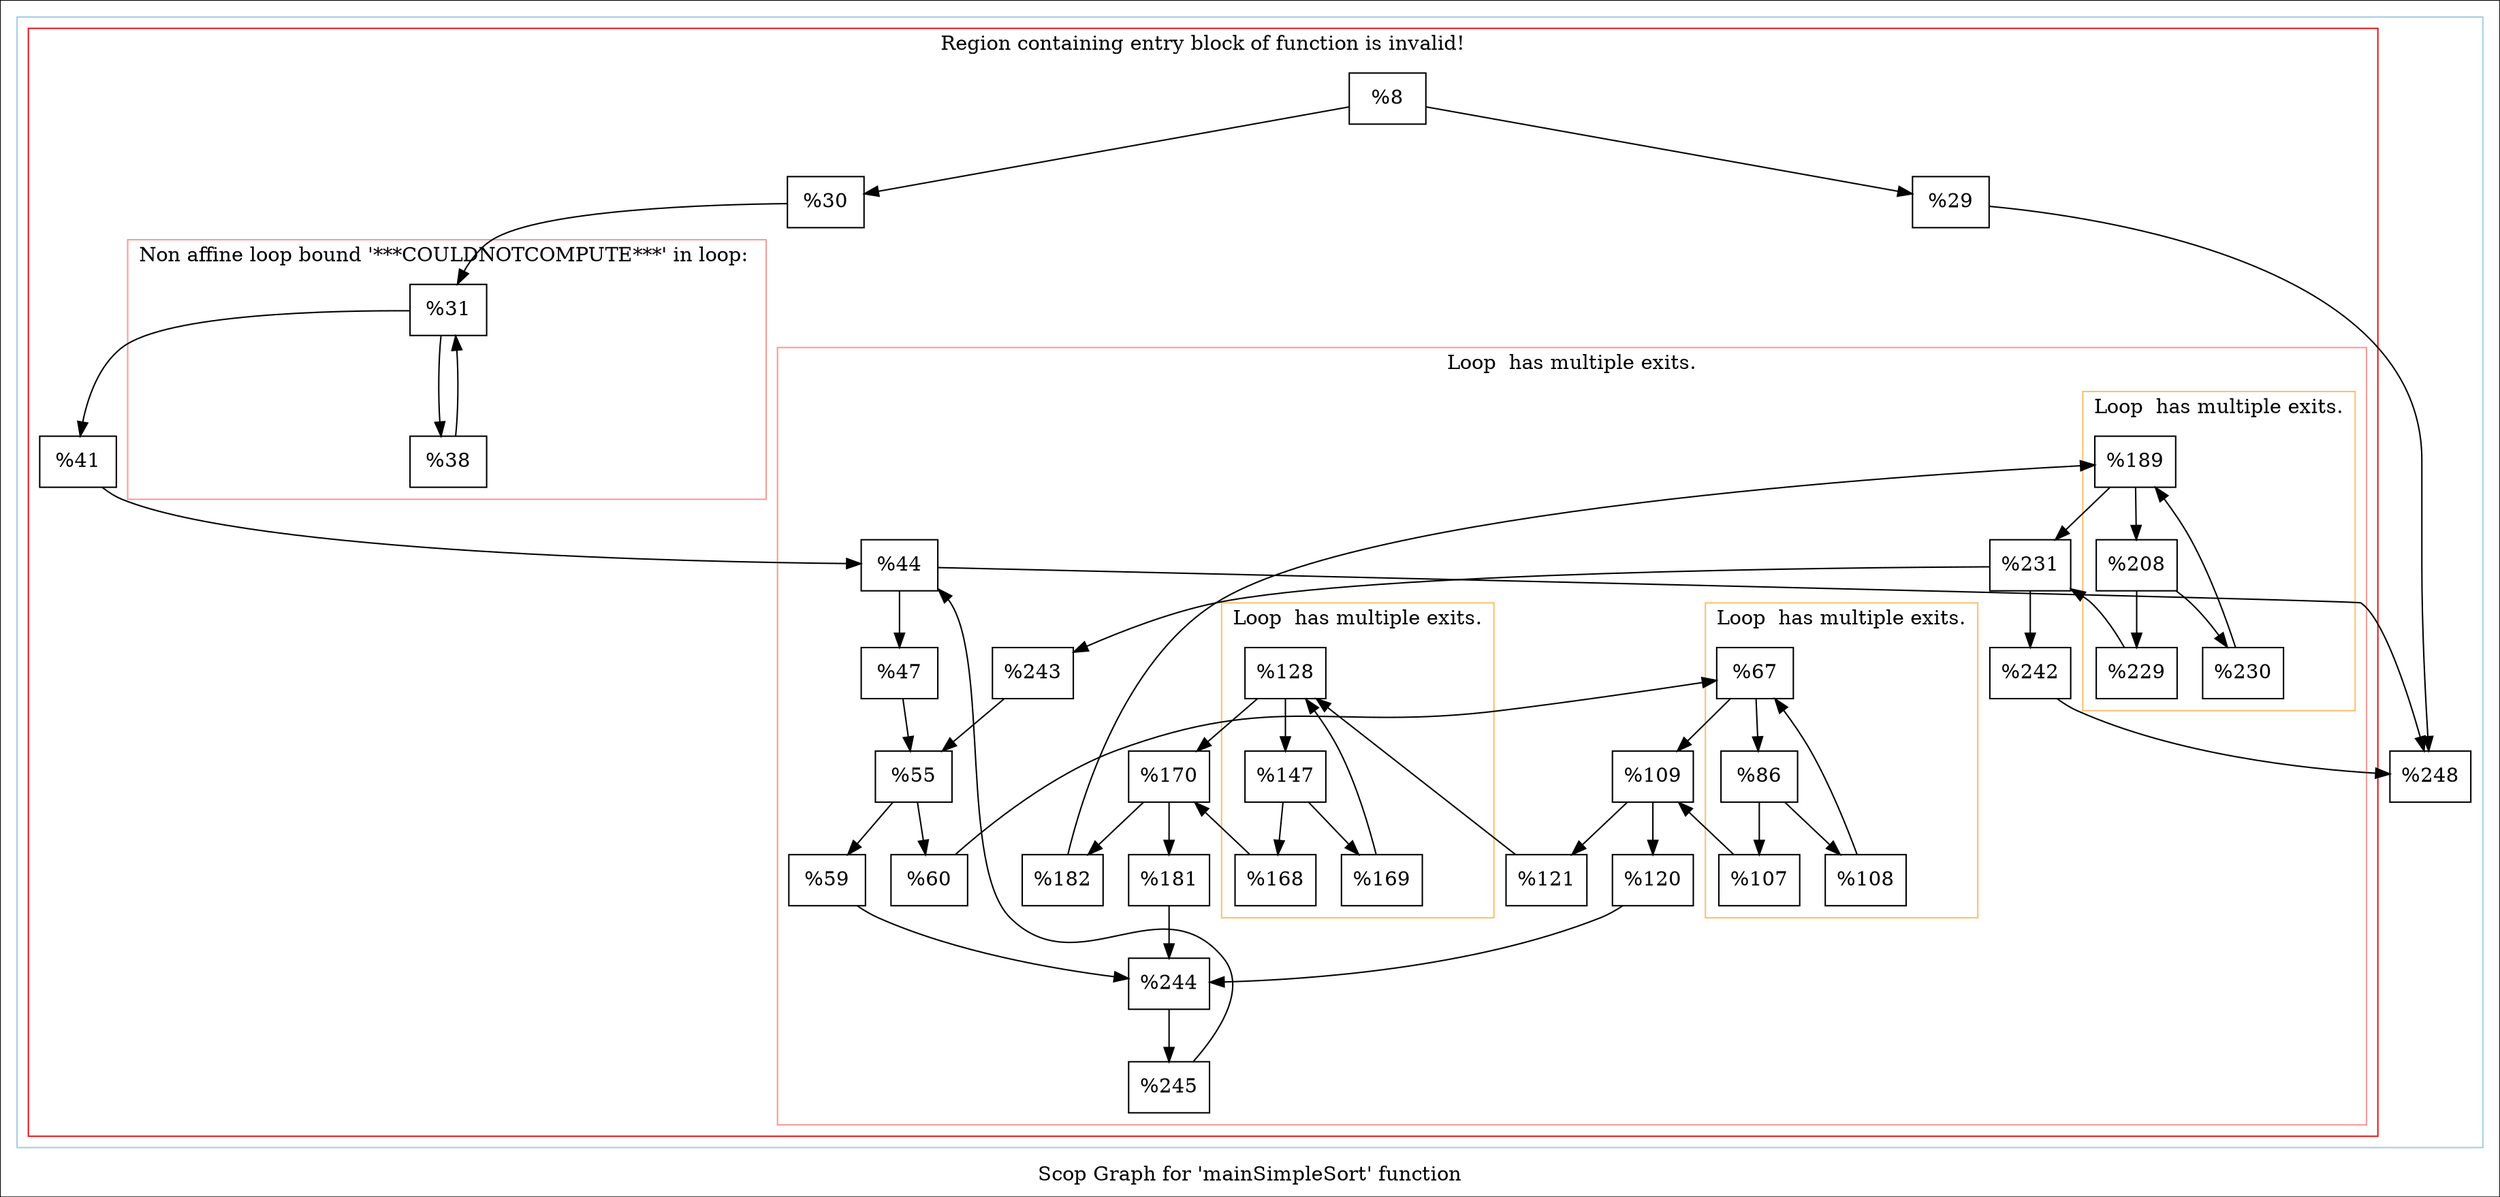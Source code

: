 digraph "Scop Graph for 'mainSimpleSort' function" {
	label="Scop Graph for 'mainSimpleSort' function";

	Node0x1868d70 [shape=record,label="{%8}"];
	Node0x1868d70 -> Node0x1852af0;
	Node0x1868d70 -> Node0x18137e0;
	Node0x1852af0 [shape=record,label="{%29}"];
	Node0x1852af0 -> Node0x1851030;
	Node0x1851030 [shape=record,label="{%248}"];
	Node0x18137e0 [shape=record,label="{%30}"];
	Node0x18137e0 -> Node0x1856150;
	Node0x1856150 [shape=record,label="{%31}"];
	Node0x1856150 -> Node0x18882b0;
	Node0x1856150 -> Node0x1837840;
	Node0x18882b0 [shape=record,label="{%38}"];
	Node0x18882b0 -> Node0x1856150[constraint=false];
	Node0x1837840 [shape=record,label="{%41}"];
	Node0x1837840 -> Node0x16981e0;
	Node0x16981e0 [shape=record,label="{%44}"];
	Node0x16981e0 -> Node0x15c64b0;
	Node0x16981e0 -> Node0x1851030;
	Node0x15c64b0 [shape=record,label="{%47}"];
	Node0x15c64b0 -> Node0x1881d50;
	Node0x1881d50 [shape=record,label="{%55}"];
	Node0x1881d50 -> Node0x18d0b40;
	Node0x1881d50 -> Node0x18f4780;
	Node0x18d0b40 [shape=record,label="{%59}"];
	Node0x18d0b40 -> Node0x18f0660;
	Node0x18f0660 [shape=record,label="{%244}"];
	Node0x18f0660 -> Node0x184ad80;
	Node0x184ad80 [shape=record,label="{%245}"];
	Node0x184ad80 -> Node0x16981e0[constraint=false];
	Node0x18f4780 [shape=record,label="{%60}"];
	Node0x18f4780 -> Node0x1862a50;
	Node0x1862a50 [shape=record,label="{%67}"];
	Node0x1862a50 -> Node0x17ee4a0;
	Node0x1862a50 -> Node0x1814ca0;
	Node0x17ee4a0 [shape=record,label="{%86}"];
	Node0x17ee4a0 -> Node0x1838430;
	Node0x17ee4a0 -> Node0x1849470;
	Node0x1838430 [shape=record,label="{%107}"];
	Node0x1838430 -> Node0x1814ca0;
	Node0x1814ca0 [shape=record,label="{%109}"];
	Node0x1814ca0 -> Node0x18554e0;
	Node0x1814ca0 -> Node0x1812d30;
	Node0x18554e0 [shape=record,label="{%120}"];
	Node0x18554e0 -> Node0x18f0660;
	Node0x1812d30 [shape=record,label="{%121}"];
	Node0x1812d30 -> Node0x1829360;
	Node0x1829360 [shape=record,label="{%128}"];
	Node0x1829360 -> Node0x18354c0;
	Node0x1829360 -> Node0x18e6b10;
	Node0x18354c0 [shape=record,label="{%147}"];
	Node0x18354c0 -> Node0x18f25d0;
	Node0x18354c0 -> Node0x1840c60;
	Node0x18f25d0 [shape=record,label="{%168}"];
	Node0x18f25d0 -> Node0x18e6b10;
	Node0x18e6b10 [shape=record,label="{%170}"];
	Node0x18e6b10 -> Node0x1831620;
	Node0x18e6b10 -> Node0x169f2d0;
	Node0x1831620 [shape=record,label="{%181}"];
	Node0x1831620 -> Node0x18f0660;
	Node0x169f2d0 [shape=record,label="{%182}"];
	Node0x169f2d0 -> Node0x16d6e60;
	Node0x16d6e60 [shape=record,label="{%189}"];
	Node0x16d6e60 -> Node0x184e580;
	Node0x16d6e60 -> Node0x18280e0;
	Node0x184e580 [shape=record,label="{%208}"];
	Node0x184e580 -> Node0x15bf360;
	Node0x184e580 -> Node0x15ba6c0;
	Node0x15bf360 [shape=record,label="{%229}"];
	Node0x15bf360 -> Node0x18280e0;
	Node0x18280e0 [shape=record,label="{%231}"];
	Node0x18280e0 -> Node0x18fbff0;
	Node0x18280e0 -> Node0x1855f70;
	Node0x18fbff0 [shape=record,label="{%242}"];
	Node0x18fbff0 -> Node0x1851030;
	Node0x1855f70 [shape=record,label="{%243}"];
	Node0x1855f70 -> Node0x1881d50;
	Node0x15ba6c0 [shape=record,label="{%230}"];
	Node0x15ba6c0 -> Node0x16d6e60[constraint=false];
	Node0x1840c60 [shape=record,label="{%169}"];
	Node0x1840c60 -> Node0x1829360[constraint=false];
	Node0x1849470 [shape=record,label="{%108}"];
	Node0x1849470 -> Node0x1862a50[constraint=false];
	colorscheme = "paired12"
        subgraph cluster_0x19027f0 {
          label = "";
          style = solid;
          color = 1
          subgraph cluster_0x1967310 {
            label = "Region containing entry block of function is invalid!";
            style = solid;
            color = 6
            subgraph cluster_0x19671e0 {
              label = "Non affine loop bound '***COULDNOTCOMPUTE***' in loop: ";
              style = solid;
              color = 5
              Node0x1856150;
              Node0x18882b0;
            }
            subgraph cluster_0x19670e0 {
              label = "Loop  has multiple exits.";
              style = solid;
              color = 5
              subgraph cluster_0x1944b40 {
                label = "Loop  has multiple exits.";
                style = solid;
                color = 7
                Node0x1862a50;
                Node0x17ee4a0;
                Node0x1838430;
                Node0x1849470;
              }
              subgraph cluster_0x1967160 {
                label = "Loop  has multiple exits.";
                style = solid;
                color = 7
                Node0x1829360;
                Node0x18354c0;
                Node0x18f25d0;
                Node0x1840c60;
              }
              subgraph cluster_0x1944a40 {
                label = "Loop  has multiple exits.";
                style = solid;
                color = 7
                Node0x16d6e60;
                Node0x184e580;
                Node0x15bf360;
                Node0x15ba6c0;
              }
              Node0x16981e0;
              Node0x15c64b0;
              Node0x1881d50;
              Node0x18d0b40;
              Node0x18f0660;
              Node0x184ad80;
              Node0x18f4780;
              Node0x1814ca0;
              Node0x18554e0;
              Node0x1812d30;
              Node0x18e6b10;
              Node0x1831620;
              Node0x169f2d0;
              Node0x18280e0;
              Node0x18fbff0;
              Node0x1855f70;
            }
            Node0x1868d70;
            Node0x1852af0;
            Node0x18137e0;
            Node0x1837840;
          }
          Node0x1851030;
        }
}
